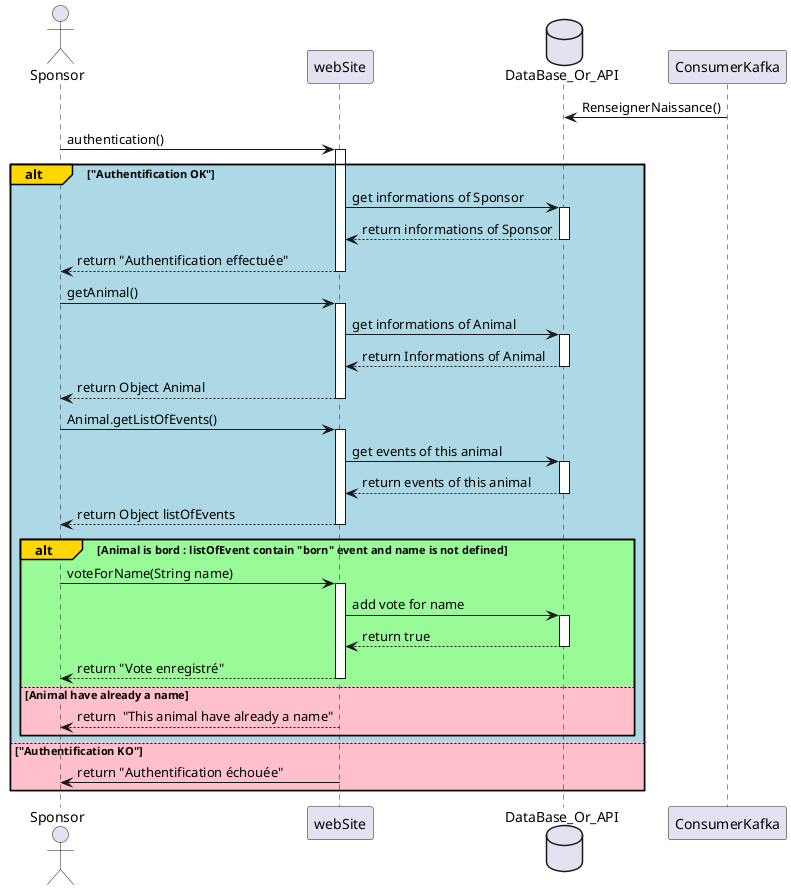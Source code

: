 @startuml

Actor Sponsor
Participant webSite
Database DataBase_Or_API as back
Participant ConsumerKafka
'Participant Animal
  ConsumerKafka -> back : RenseignerNaissance()

Sponsor -> webSite : authentication()
Activate webSite
alt#Gold #LightBlue "Authentification OK" 
  webSite -> back : get informations of Sponsor
  activate back
  back --> webSite : return informations of Sponsor
  deactivate back
  webSite --> Sponsor : return "Authentification effectuée"
  deactivate webSite

  Sponsor -> webSite : getAnimal()
  activate webSite
  webSite -> back : get informations of Animal
  activate back
  back --> webSite : return Informations of Animal
  deactivate back
  webSite --> Sponsor : return Object Animal
  deactivate webSite

  Sponsor -> webSite : Animal.getListOfEvents()
  activate webSite
  webSite -> back : get events of this animal
  activate back
  back --> webSite : return events of this animal
  deactivate back
  webSite --> Sponsor : return Object listOfEvents
  deactivate webSite

  'If animal is born && name is null


  alt#Gold #PaleGreen Animal is bord : listOfEvent contain "born" event and name is not defined
    
    Sponsor -> webSite : voteForName(String name)
    activate webSite
    webSite -> back : add vote for name
    activate back
    back --> webSite : return true
    deactivate back
    webSite --> Sponsor : return "Vote enregistré"
    deactivate webSite
  else #Pink Animal have already a name
    webSite --> Sponsor :return  "This animal have already a name"
  end

else #Pink "Authentification KO"
  webSite -> Sponsor : return "Authentification échouée"
end



@enduml


